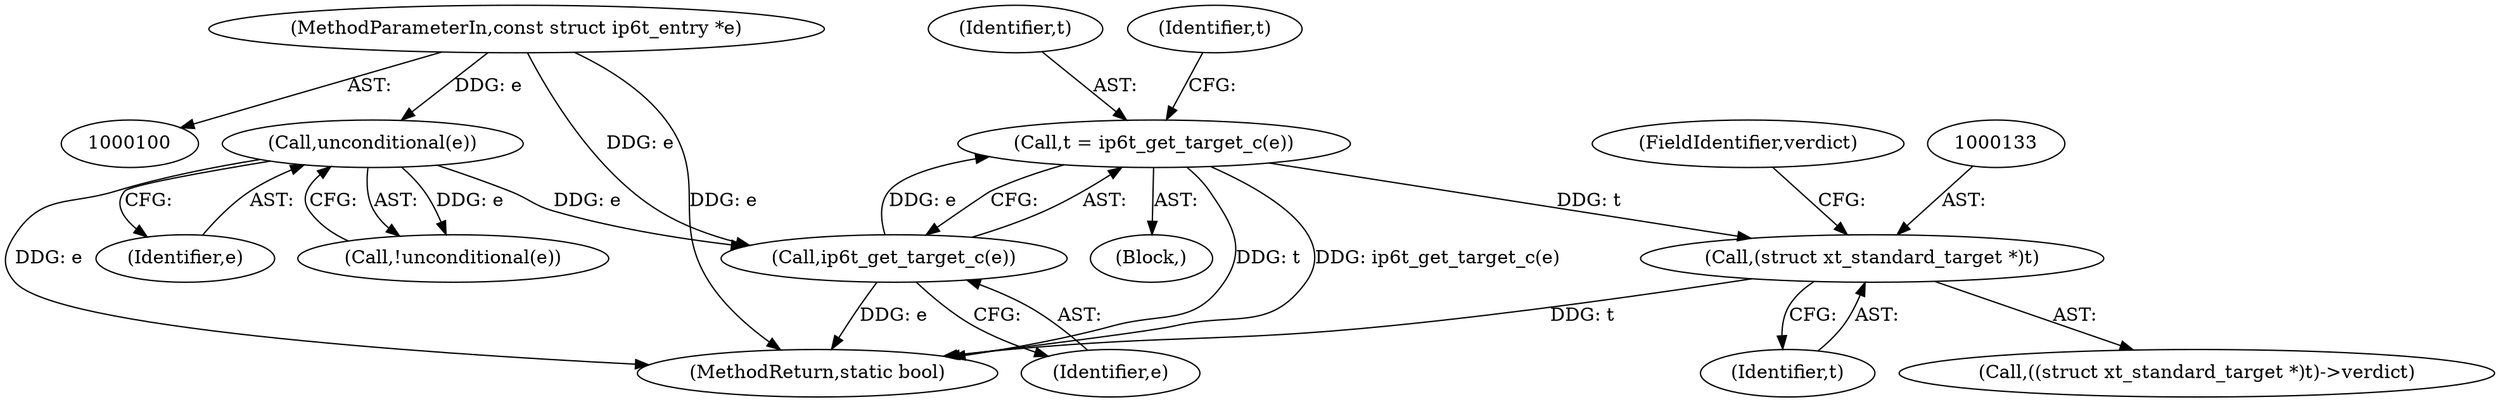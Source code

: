 digraph "0_linux_54d83fc74aa9ec72794373cb47432c5f7fb1a309_9@pointer" {
"1000132" [label="(Call,(struct xt_standard_target *)t)"];
"1000111" [label="(Call,t = ip6t_get_target_c(e))"];
"1000113" [label="(Call,ip6t_get_target_c(e))"];
"1000107" [label="(Call,unconditional(e))"];
"1000101" [label="(MethodParameterIn,const struct ip6t_entry *e)"];
"1000135" [label="(FieldIdentifier,verdict)"];
"1000121" [label="(Identifier,t)"];
"1000114" [label="(Identifier,e)"];
"1000106" [label="(Call,!unconditional(e))"];
"1000101" [label="(MethodParameterIn,const struct ip6t_entry *e)"];
"1000113" [label="(Call,ip6t_get_target_c(e))"];
"1000131" [label="(Call,((struct xt_standard_target *)t)->verdict)"];
"1000108" [label="(Identifier,e)"];
"1000150" [label="(MethodReturn,static bool)"];
"1000107" [label="(Call,unconditional(e))"];
"1000112" [label="(Identifier,t)"];
"1000134" [label="(Identifier,t)"];
"1000102" [label="(Block,)"];
"1000132" [label="(Call,(struct xt_standard_target *)t)"];
"1000111" [label="(Call,t = ip6t_get_target_c(e))"];
"1000132" -> "1000131"  [label="AST: "];
"1000132" -> "1000134"  [label="CFG: "];
"1000133" -> "1000132"  [label="AST: "];
"1000134" -> "1000132"  [label="AST: "];
"1000135" -> "1000132"  [label="CFG: "];
"1000132" -> "1000150"  [label="DDG: t"];
"1000111" -> "1000132"  [label="DDG: t"];
"1000111" -> "1000102"  [label="AST: "];
"1000111" -> "1000113"  [label="CFG: "];
"1000112" -> "1000111"  [label="AST: "];
"1000113" -> "1000111"  [label="AST: "];
"1000121" -> "1000111"  [label="CFG: "];
"1000111" -> "1000150"  [label="DDG: t"];
"1000111" -> "1000150"  [label="DDG: ip6t_get_target_c(e)"];
"1000113" -> "1000111"  [label="DDG: e"];
"1000113" -> "1000114"  [label="CFG: "];
"1000114" -> "1000113"  [label="AST: "];
"1000113" -> "1000150"  [label="DDG: e"];
"1000107" -> "1000113"  [label="DDG: e"];
"1000101" -> "1000113"  [label="DDG: e"];
"1000107" -> "1000106"  [label="AST: "];
"1000107" -> "1000108"  [label="CFG: "];
"1000108" -> "1000107"  [label="AST: "];
"1000106" -> "1000107"  [label="CFG: "];
"1000107" -> "1000150"  [label="DDG: e"];
"1000107" -> "1000106"  [label="DDG: e"];
"1000101" -> "1000107"  [label="DDG: e"];
"1000101" -> "1000100"  [label="AST: "];
"1000101" -> "1000150"  [label="DDG: e"];
}
